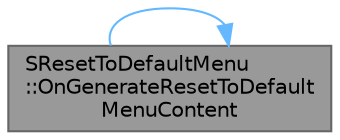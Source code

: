 digraph "SResetToDefaultMenu::OnGenerateResetToDefaultMenuContent"
{
 // INTERACTIVE_SVG=YES
 // LATEX_PDF_SIZE
  bgcolor="transparent";
  edge [fontname=Helvetica,fontsize=10,labelfontname=Helvetica,labelfontsize=10];
  node [fontname=Helvetica,fontsize=10,shape=box,height=0.2,width=0.4];
  rankdir="RL";
  Node1 [id="Node000001",label="SResetToDefaultMenu\l::OnGenerateResetToDefault\lMenuContent",height=0.2,width=0.4,color="gray40", fillcolor="grey60", style="filled", fontcolor="black",tooltip="Called when the menu is open to regenerate the default menu content."];
  Node1 -> Node1 [id="edge1_Node000001_Node000001",dir="back",color="steelblue1",style="solid",tooltip=" "];
}

